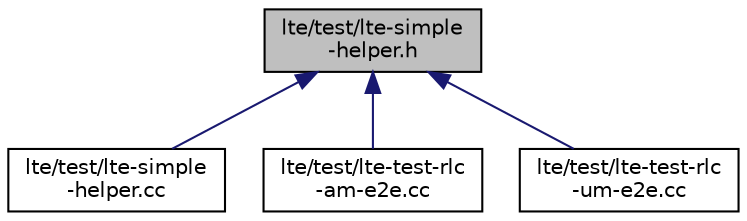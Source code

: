 digraph "lte/test/lte-simple-helper.h"
{
  edge [fontname="Helvetica",fontsize="10",labelfontname="Helvetica",labelfontsize="10"];
  node [fontname="Helvetica",fontsize="10",shape=record];
  Node1 [label="lte/test/lte-simple\l-helper.h",height=0.2,width=0.4,color="black", fillcolor="grey75", style="filled", fontcolor="black"];
  Node1 -> Node2 [dir="back",color="midnightblue",fontsize="10",style="solid"];
  Node2 [label="lte/test/lte-simple\l-helper.cc",height=0.2,width=0.4,color="black", fillcolor="white", style="filled",URL="$dd/dec/lte-simple-helper_8cc.html"];
  Node1 -> Node3 [dir="back",color="midnightblue",fontsize="10",style="solid"];
  Node3 [label="lte/test/lte-test-rlc\l-am-e2e.cc",height=0.2,width=0.4,color="black", fillcolor="white", style="filled",URL="$dc/d38/lte-test-rlc-am-e2e_8cc.html"];
  Node1 -> Node4 [dir="back",color="midnightblue",fontsize="10",style="solid"];
  Node4 [label="lte/test/lte-test-rlc\l-um-e2e.cc",height=0.2,width=0.4,color="black", fillcolor="white", style="filled",URL="$dc/db9/lte-test-rlc-um-e2e_8cc.html"];
}

